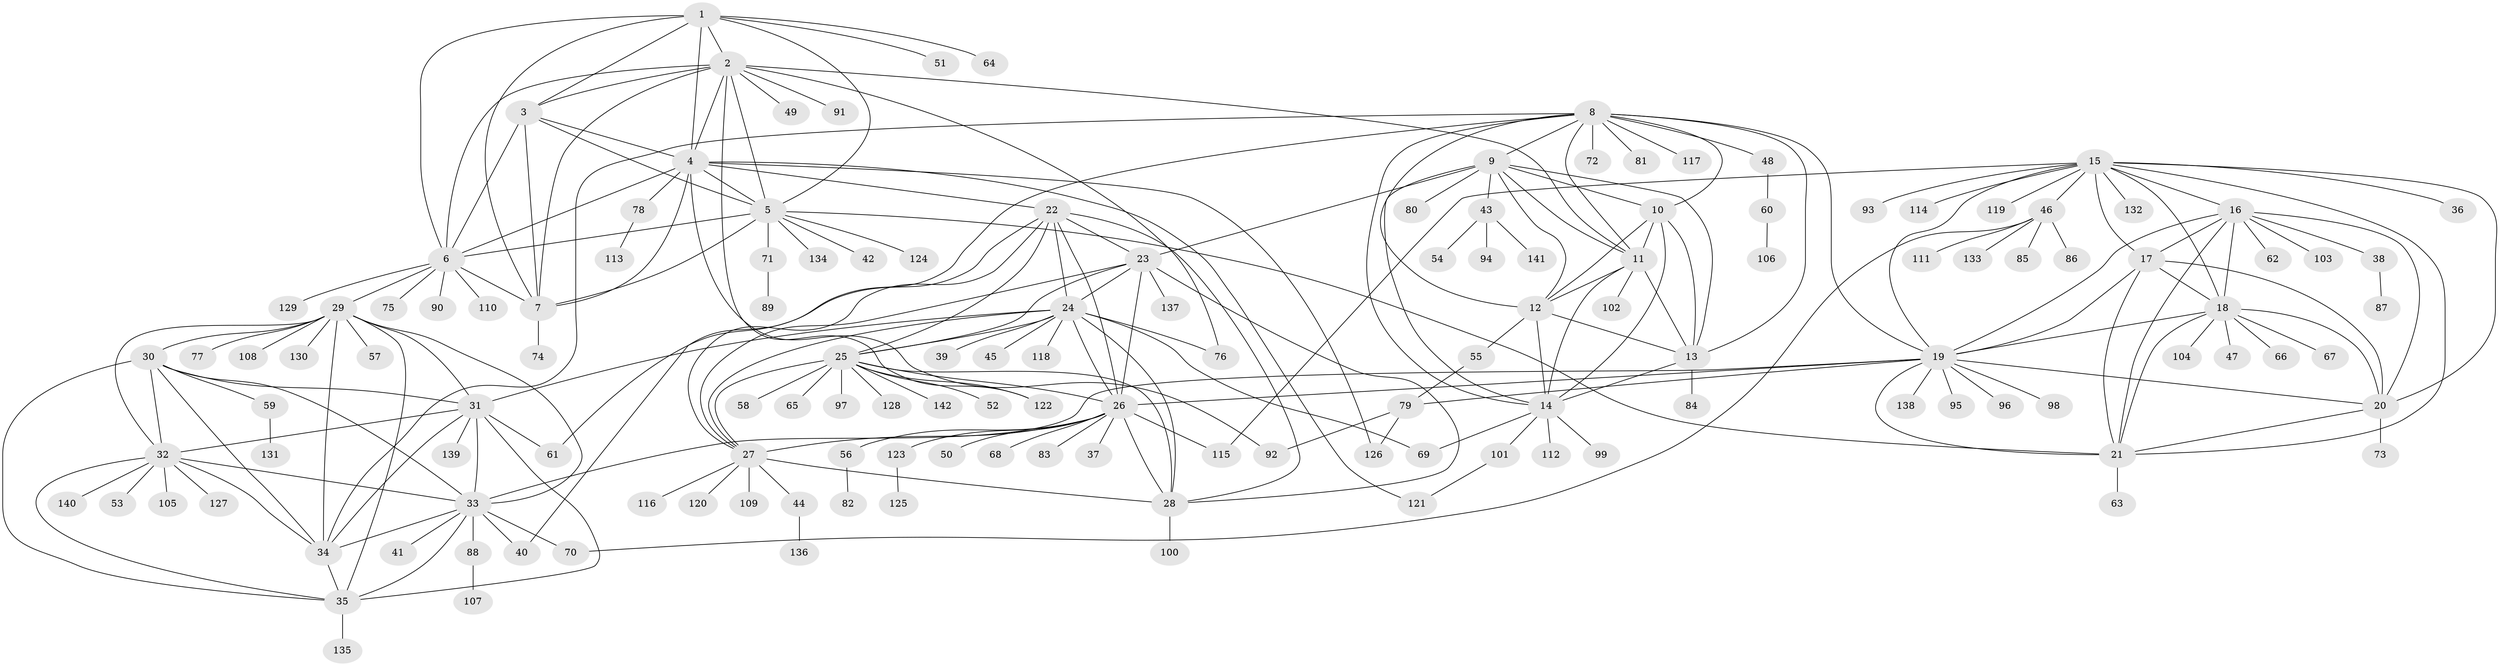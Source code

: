 // Generated by graph-tools (version 1.1) at 2025/26/03/09/25 03:26:40]
// undirected, 142 vertices, 233 edges
graph export_dot {
graph [start="1"]
  node [color=gray90,style=filled];
  1;
  2;
  3;
  4;
  5;
  6;
  7;
  8;
  9;
  10;
  11;
  12;
  13;
  14;
  15;
  16;
  17;
  18;
  19;
  20;
  21;
  22;
  23;
  24;
  25;
  26;
  27;
  28;
  29;
  30;
  31;
  32;
  33;
  34;
  35;
  36;
  37;
  38;
  39;
  40;
  41;
  42;
  43;
  44;
  45;
  46;
  47;
  48;
  49;
  50;
  51;
  52;
  53;
  54;
  55;
  56;
  57;
  58;
  59;
  60;
  61;
  62;
  63;
  64;
  65;
  66;
  67;
  68;
  69;
  70;
  71;
  72;
  73;
  74;
  75;
  76;
  77;
  78;
  79;
  80;
  81;
  82;
  83;
  84;
  85;
  86;
  87;
  88;
  89;
  90;
  91;
  92;
  93;
  94;
  95;
  96;
  97;
  98;
  99;
  100;
  101;
  102;
  103;
  104;
  105;
  106;
  107;
  108;
  109;
  110;
  111;
  112;
  113;
  114;
  115;
  116;
  117;
  118;
  119;
  120;
  121;
  122;
  123;
  124;
  125;
  126;
  127;
  128;
  129;
  130;
  131;
  132;
  133;
  134;
  135;
  136;
  137;
  138;
  139;
  140;
  141;
  142;
  1 -- 2;
  1 -- 3;
  1 -- 4;
  1 -- 5;
  1 -- 6;
  1 -- 7;
  1 -- 51;
  1 -- 64;
  2 -- 3;
  2 -- 4;
  2 -- 5;
  2 -- 6;
  2 -- 7;
  2 -- 11;
  2 -- 49;
  2 -- 76;
  2 -- 91;
  2 -- 122;
  3 -- 4;
  3 -- 5;
  3 -- 6;
  3 -- 7;
  4 -- 5;
  4 -- 6;
  4 -- 7;
  4 -- 22;
  4 -- 78;
  4 -- 92;
  4 -- 121;
  4 -- 126;
  5 -- 6;
  5 -- 7;
  5 -- 21;
  5 -- 42;
  5 -- 71;
  5 -- 124;
  5 -- 134;
  6 -- 7;
  6 -- 29;
  6 -- 75;
  6 -- 90;
  6 -- 110;
  6 -- 129;
  7 -- 74;
  8 -- 9;
  8 -- 10;
  8 -- 11;
  8 -- 12;
  8 -- 13;
  8 -- 14;
  8 -- 19;
  8 -- 34;
  8 -- 40;
  8 -- 48;
  8 -- 72;
  8 -- 81;
  8 -- 117;
  9 -- 10;
  9 -- 11;
  9 -- 12;
  9 -- 13;
  9 -- 14;
  9 -- 23;
  9 -- 43;
  9 -- 80;
  10 -- 11;
  10 -- 12;
  10 -- 13;
  10 -- 14;
  11 -- 12;
  11 -- 13;
  11 -- 14;
  11 -- 102;
  12 -- 13;
  12 -- 14;
  12 -- 55;
  13 -- 14;
  13 -- 84;
  14 -- 69;
  14 -- 99;
  14 -- 101;
  14 -- 112;
  15 -- 16;
  15 -- 17;
  15 -- 18;
  15 -- 19;
  15 -- 20;
  15 -- 21;
  15 -- 36;
  15 -- 46;
  15 -- 93;
  15 -- 114;
  15 -- 115;
  15 -- 119;
  15 -- 132;
  16 -- 17;
  16 -- 18;
  16 -- 19;
  16 -- 20;
  16 -- 21;
  16 -- 38;
  16 -- 62;
  16 -- 103;
  17 -- 18;
  17 -- 19;
  17 -- 20;
  17 -- 21;
  18 -- 19;
  18 -- 20;
  18 -- 21;
  18 -- 47;
  18 -- 66;
  18 -- 67;
  18 -- 104;
  19 -- 20;
  19 -- 21;
  19 -- 26;
  19 -- 33;
  19 -- 79;
  19 -- 95;
  19 -- 96;
  19 -- 98;
  19 -- 138;
  20 -- 21;
  20 -- 73;
  21 -- 63;
  22 -- 23;
  22 -- 24;
  22 -- 25;
  22 -- 26;
  22 -- 27;
  22 -- 28;
  22 -- 61;
  23 -- 24;
  23 -- 25;
  23 -- 26;
  23 -- 27;
  23 -- 28;
  23 -- 137;
  24 -- 25;
  24 -- 26;
  24 -- 27;
  24 -- 28;
  24 -- 31;
  24 -- 39;
  24 -- 45;
  24 -- 69;
  24 -- 76;
  24 -- 118;
  25 -- 26;
  25 -- 27;
  25 -- 28;
  25 -- 52;
  25 -- 58;
  25 -- 65;
  25 -- 97;
  25 -- 122;
  25 -- 128;
  25 -- 142;
  26 -- 27;
  26 -- 28;
  26 -- 37;
  26 -- 50;
  26 -- 56;
  26 -- 68;
  26 -- 83;
  26 -- 115;
  26 -- 123;
  27 -- 28;
  27 -- 44;
  27 -- 109;
  27 -- 116;
  27 -- 120;
  28 -- 100;
  29 -- 30;
  29 -- 31;
  29 -- 32;
  29 -- 33;
  29 -- 34;
  29 -- 35;
  29 -- 57;
  29 -- 77;
  29 -- 108;
  29 -- 130;
  30 -- 31;
  30 -- 32;
  30 -- 33;
  30 -- 34;
  30 -- 35;
  30 -- 59;
  31 -- 32;
  31 -- 33;
  31 -- 34;
  31 -- 35;
  31 -- 61;
  31 -- 139;
  32 -- 33;
  32 -- 34;
  32 -- 35;
  32 -- 53;
  32 -- 105;
  32 -- 127;
  32 -- 140;
  33 -- 34;
  33 -- 35;
  33 -- 40;
  33 -- 41;
  33 -- 70;
  33 -- 88;
  34 -- 35;
  35 -- 135;
  38 -- 87;
  43 -- 54;
  43 -- 94;
  43 -- 141;
  44 -- 136;
  46 -- 70;
  46 -- 85;
  46 -- 86;
  46 -- 111;
  46 -- 133;
  48 -- 60;
  55 -- 79;
  56 -- 82;
  59 -- 131;
  60 -- 106;
  71 -- 89;
  78 -- 113;
  79 -- 92;
  79 -- 126;
  88 -- 107;
  101 -- 121;
  123 -- 125;
}
